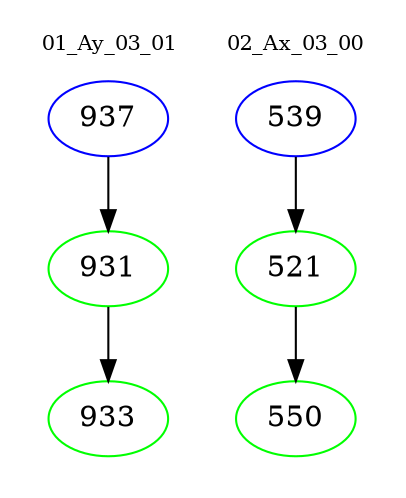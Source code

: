 digraph{
subgraph cluster_0 {
color = white
label = "01_Ay_03_01";
fontsize=10;
T0_937 [label="937", color="blue"]
T0_937 -> T0_931 [color="black"]
T0_931 [label="931", color="green"]
T0_931 -> T0_933 [color="black"]
T0_933 [label="933", color="green"]
}
subgraph cluster_1 {
color = white
label = "02_Ax_03_00";
fontsize=10;
T1_539 [label="539", color="blue"]
T1_539 -> T1_521 [color="black"]
T1_521 [label="521", color="green"]
T1_521 -> T1_550 [color="black"]
T1_550 [label="550", color="green"]
}
}

